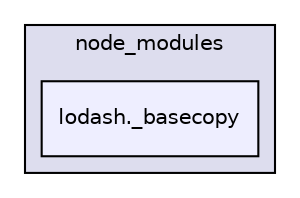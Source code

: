 digraph "gulp-src/node_modules/gulp/node_modules/gulp-util/node_modules/lodash.template/node_modules/lodash._basecopy" {
  compound=true
  node [ fontsize="10", fontname="Helvetica"];
  edge [ labelfontsize="10", labelfontname="Helvetica"];
  subgraph clusterdir_344bc0b0c256049750c2768880d1d4ed {
    graph [ bgcolor="#ddddee", pencolor="black", label="node_modules" fontname="Helvetica", fontsize="10", URL="dir_344bc0b0c256049750c2768880d1d4ed.html"]
  dir_137632d50c12e955c4a8fb8d17dcc1e1 [shape=box, label="lodash._basecopy", style="filled", fillcolor="#eeeeff", pencolor="black", URL="dir_137632d50c12e955c4a8fb8d17dcc1e1.html"];
  }
}
